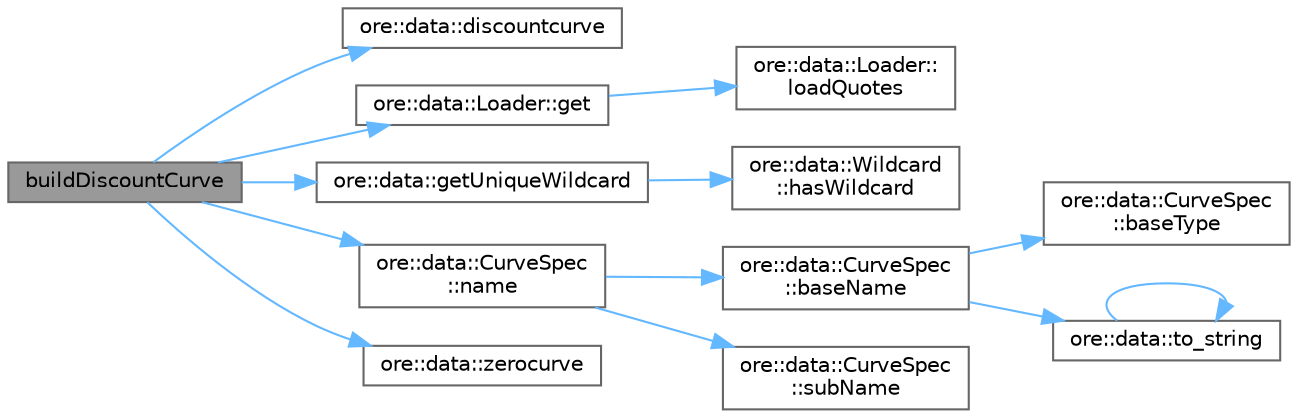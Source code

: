 digraph "buildDiscountCurve"
{
 // INTERACTIVE_SVG=YES
 // LATEX_PDF_SIZE
  bgcolor="transparent";
  edge [fontname=Helvetica,fontsize=10,labelfontname=Helvetica,labelfontsize=10];
  node [fontname=Helvetica,fontsize=10,shape=box,height=0.2,width=0.4];
  rankdir="LR";
  Node1 [label="buildDiscountCurve",height=0.2,width=0.4,color="gray40", fillcolor="grey60", style="filled", fontcolor="black",tooltip=" "];
  Node1 -> Node2 [color="steelblue1",style="solid"];
  Node2 [label="ore::data::discountcurve",height=0.2,width=0.4,color="grey40", fillcolor="white", style="filled",URL="$namespaceore_1_1data.html#aa184f2d487261594f30eb71bae3ca981",tooltip="Create a Interpolated Discount Curve and apply interpolators."];
  Node1 -> Node3 [color="steelblue1",style="solid"];
  Node3 [label="ore::data::Loader::get",height=0.2,width=0.4,color="grey40", fillcolor="white", style="filled",URL="$classore_1_1data_1_1_loader.html#a19d9f6f808db2631247ec12ffe291225",tooltip="get quote by its unique name, throws if not existent, override in derived classes for performance"];
  Node3 -> Node4 [color="steelblue1",style="solid"];
  Node4 [label="ore::data::Loader::\lloadQuotes",height=0.2,width=0.4,color="grey40", fillcolor="white", style="filled",URL="$classore_1_1data_1_1_loader.html#a0086c4f946085ef0b9d5c56bd1539f91",tooltip="get all quotes, TODO change the return value to std::set"];
  Node1 -> Node5 [color="steelblue1",style="solid"];
  Node5 [label="ore::data::getUniqueWildcard",height=0.2,width=0.4,color="grey40", fillcolor="white", style="filled",URL="$namespaceore_1_1data.html#afb4bd26f4cf89fd9281278c484e0f9c3",tooltip="checks if at most one element in C has a wild card and returns it in this case"];
  Node5 -> Node6 [color="steelblue1",style="solid"];
  Node6 [label="ore::data::Wildcard\l::hasWildcard",height=0.2,width=0.4,color="grey40", fillcolor="white", style="filled",URL="$classore_1_1data_1_1_wildcard.html#a2c8716c3eecd1edf1c1675aa730d59e3",tooltip=" "];
  Node1 -> Node7 [color="steelblue1",style="solid"];
  Node7 [label="ore::data::CurveSpec\l::name",height=0.2,width=0.4,color="grey40", fillcolor="white", style="filled",URL="$classore_1_1data_1_1_curve_spec.html#afa7a10b4b56522f03c698ac514b0f844",tooltip="returns the unique curve name"];
  Node7 -> Node8 [color="steelblue1",style="solid"];
  Node8 [label="ore::data::CurveSpec\l::baseName",height=0.2,width=0.4,color="grey40", fillcolor="white", style="filled",URL="$classore_1_1data_1_1_curve_spec.html#a3d24768215bf6280c80eca3930ea3f55",tooltip=" "];
  Node8 -> Node9 [color="steelblue1",style="solid"];
  Node9 [label="ore::data::CurveSpec\l::baseType",height=0.2,width=0.4,color="grey40", fillcolor="white", style="filled",URL="$classore_1_1data_1_1_curve_spec.html#a0106d2fb6472e64456c6ebd018aa6300",tooltip=" "];
  Node8 -> Node10 [color="steelblue1",style="solid"];
  Node10 [label="ore::data::to_string",height=0.2,width=0.4,color="grey40", fillcolor="white", style="filled",URL="$namespaceore_1_1data.html#a86651dfeb5c18ee891f7a4734d8cf455",tooltip=" "];
  Node10 -> Node10 [color="steelblue1",style="solid"];
  Node7 -> Node11 [color="steelblue1",style="solid"];
  Node11 [label="ore::data::CurveSpec\l::subName",height=0.2,width=0.4,color="grey40", fillcolor="white", style="filled",URL="$classore_1_1data_1_1_curve_spec.html#a471fbcf9df5ab7ac2153495b4c8ac723",tooltip=" "];
  Node1 -> Node12 [color="steelblue1",style="solid"];
  Node12 [label="ore::data::zerocurve",height=0.2,width=0.4,color="grey40", fillcolor="white", style="filled",URL="$namespaceore_1_1data.html#ae1d27033e39ac9a482852f335b186756",tooltip="Create a Interpolated Zero Curve and apply interpolators."];
}
